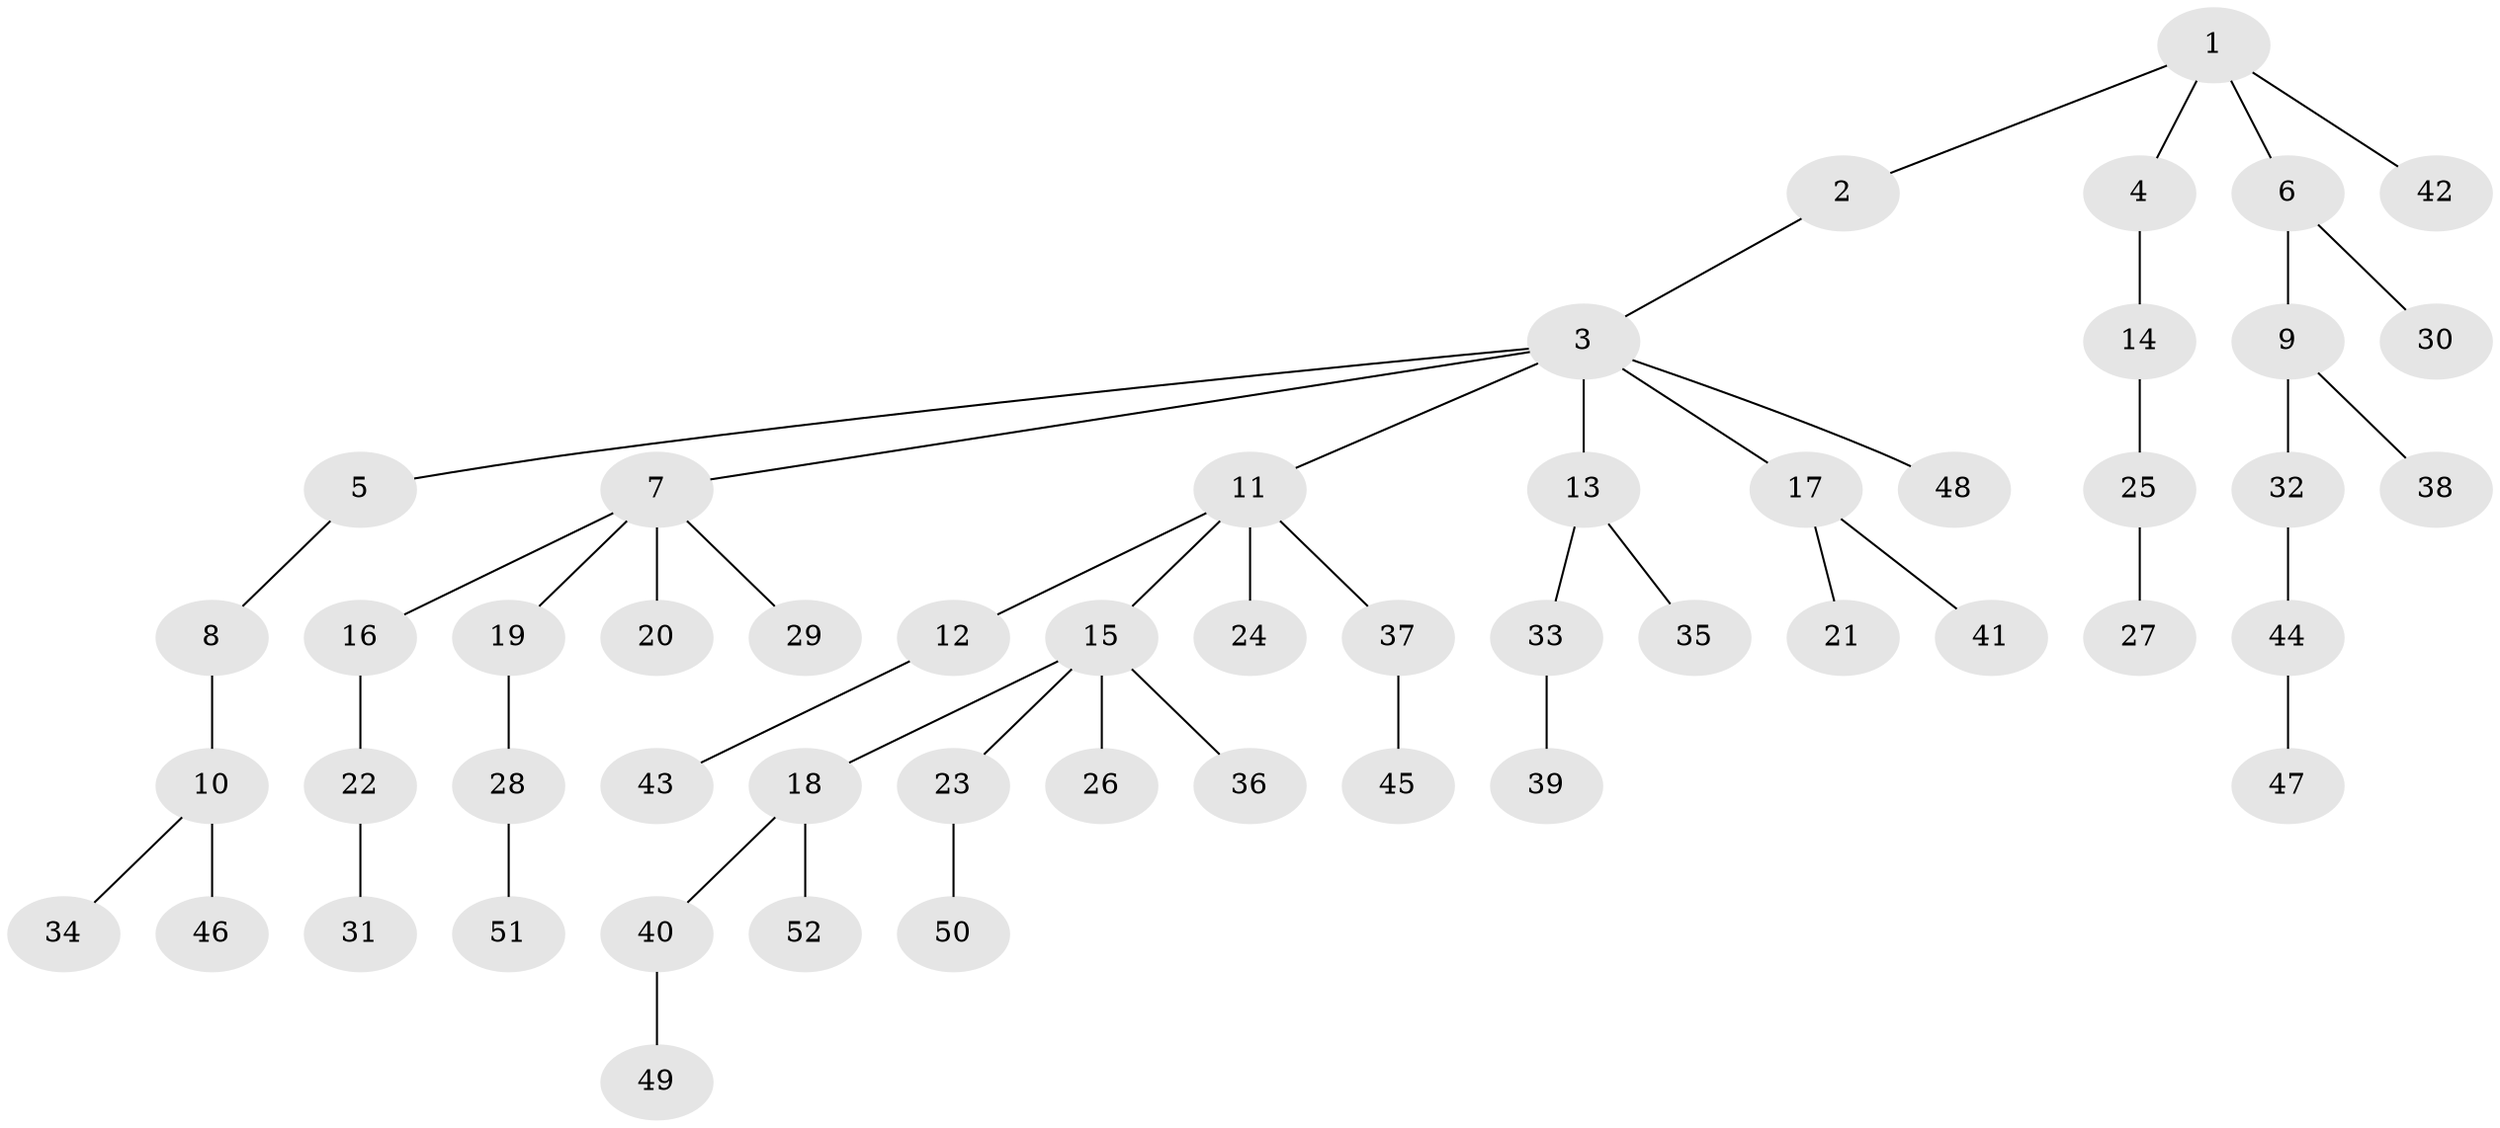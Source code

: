 // coarse degree distribution, {3: 0.029411764705882353, 2: 0.3235294117647059, 10: 0.029411764705882353, 4: 0.058823529411764705, 5: 0.029411764705882353, 1: 0.5294117647058824}
// Generated by graph-tools (version 1.1) at 2025/52/02/27/25 19:52:12]
// undirected, 52 vertices, 51 edges
graph export_dot {
graph [start="1"]
  node [color=gray90,style=filled];
  1;
  2;
  3;
  4;
  5;
  6;
  7;
  8;
  9;
  10;
  11;
  12;
  13;
  14;
  15;
  16;
  17;
  18;
  19;
  20;
  21;
  22;
  23;
  24;
  25;
  26;
  27;
  28;
  29;
  30;
  31;
  32;
  33;
  34;
  35;
  36;
  37;
  38;
  39;
  40;
  41;
  42;
  43;
  44;
  45;
  46;
  47;
  48;
  49;
  50;
  51;
  52;
  1 -- 2;
  1 -- 4;
  1 -- 6;
  1 -- 42;
  2 -- 3;
  3 -- 5;
  3 -- 7;
  3 -- 11;
  3 -- 13;
  3 -- 17;
  3 -- 48;
  4 -- 14;
  5 -- 8;
  6 -- 9;
  6 -- 30;
  7 -- 16;
  7 -- 19;
  7 -- 20;
  7 -- 29;
  8 -- 10;
  9 -- 32;
  9 -- 38;
  10 -- 34;
  10 -- 46;
  11 -- 12;
  11 -- 15;
  11 -- 24;
  11 -- 37;
  12 -- 43;
  13 -- 33;
  13 -- 35;
  14 -- 25;
  15 -- 18;
  15 -- 23;
  15 -- 26;
  15 -- 36;
  16 -- 22;
  17 -- 21;
  17 -- 41;
  18 -- 40;
  18 -- 52;
  19 -- 28;
  22 -- 31;
  23 -- 50;
  25 -- 27;
  28 -- 51;
  32 -- 44;
  33 -- 39;
  37 -- 45;
  40 -- 49;
  44 -- 47;
}
